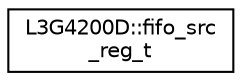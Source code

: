 digraph "Graphical Class Hierarchy"
{
  edge [fontname="Helvetica",fontsize="10",labelfontname="Helvetica",labelfontsize="10"];
  node [fontname="Helvetica",fontsize="10",shape=record];
  rankdir="LR";
  Node1 [label="L3G4200D::fifo_src\l_reg_t",height=0.2,width=0.4,color="black", fillcolor="white", style="filled",URL="$d3/ddb/unionL3G4200D_1_1fifo__src__reg__t.html"];
}
